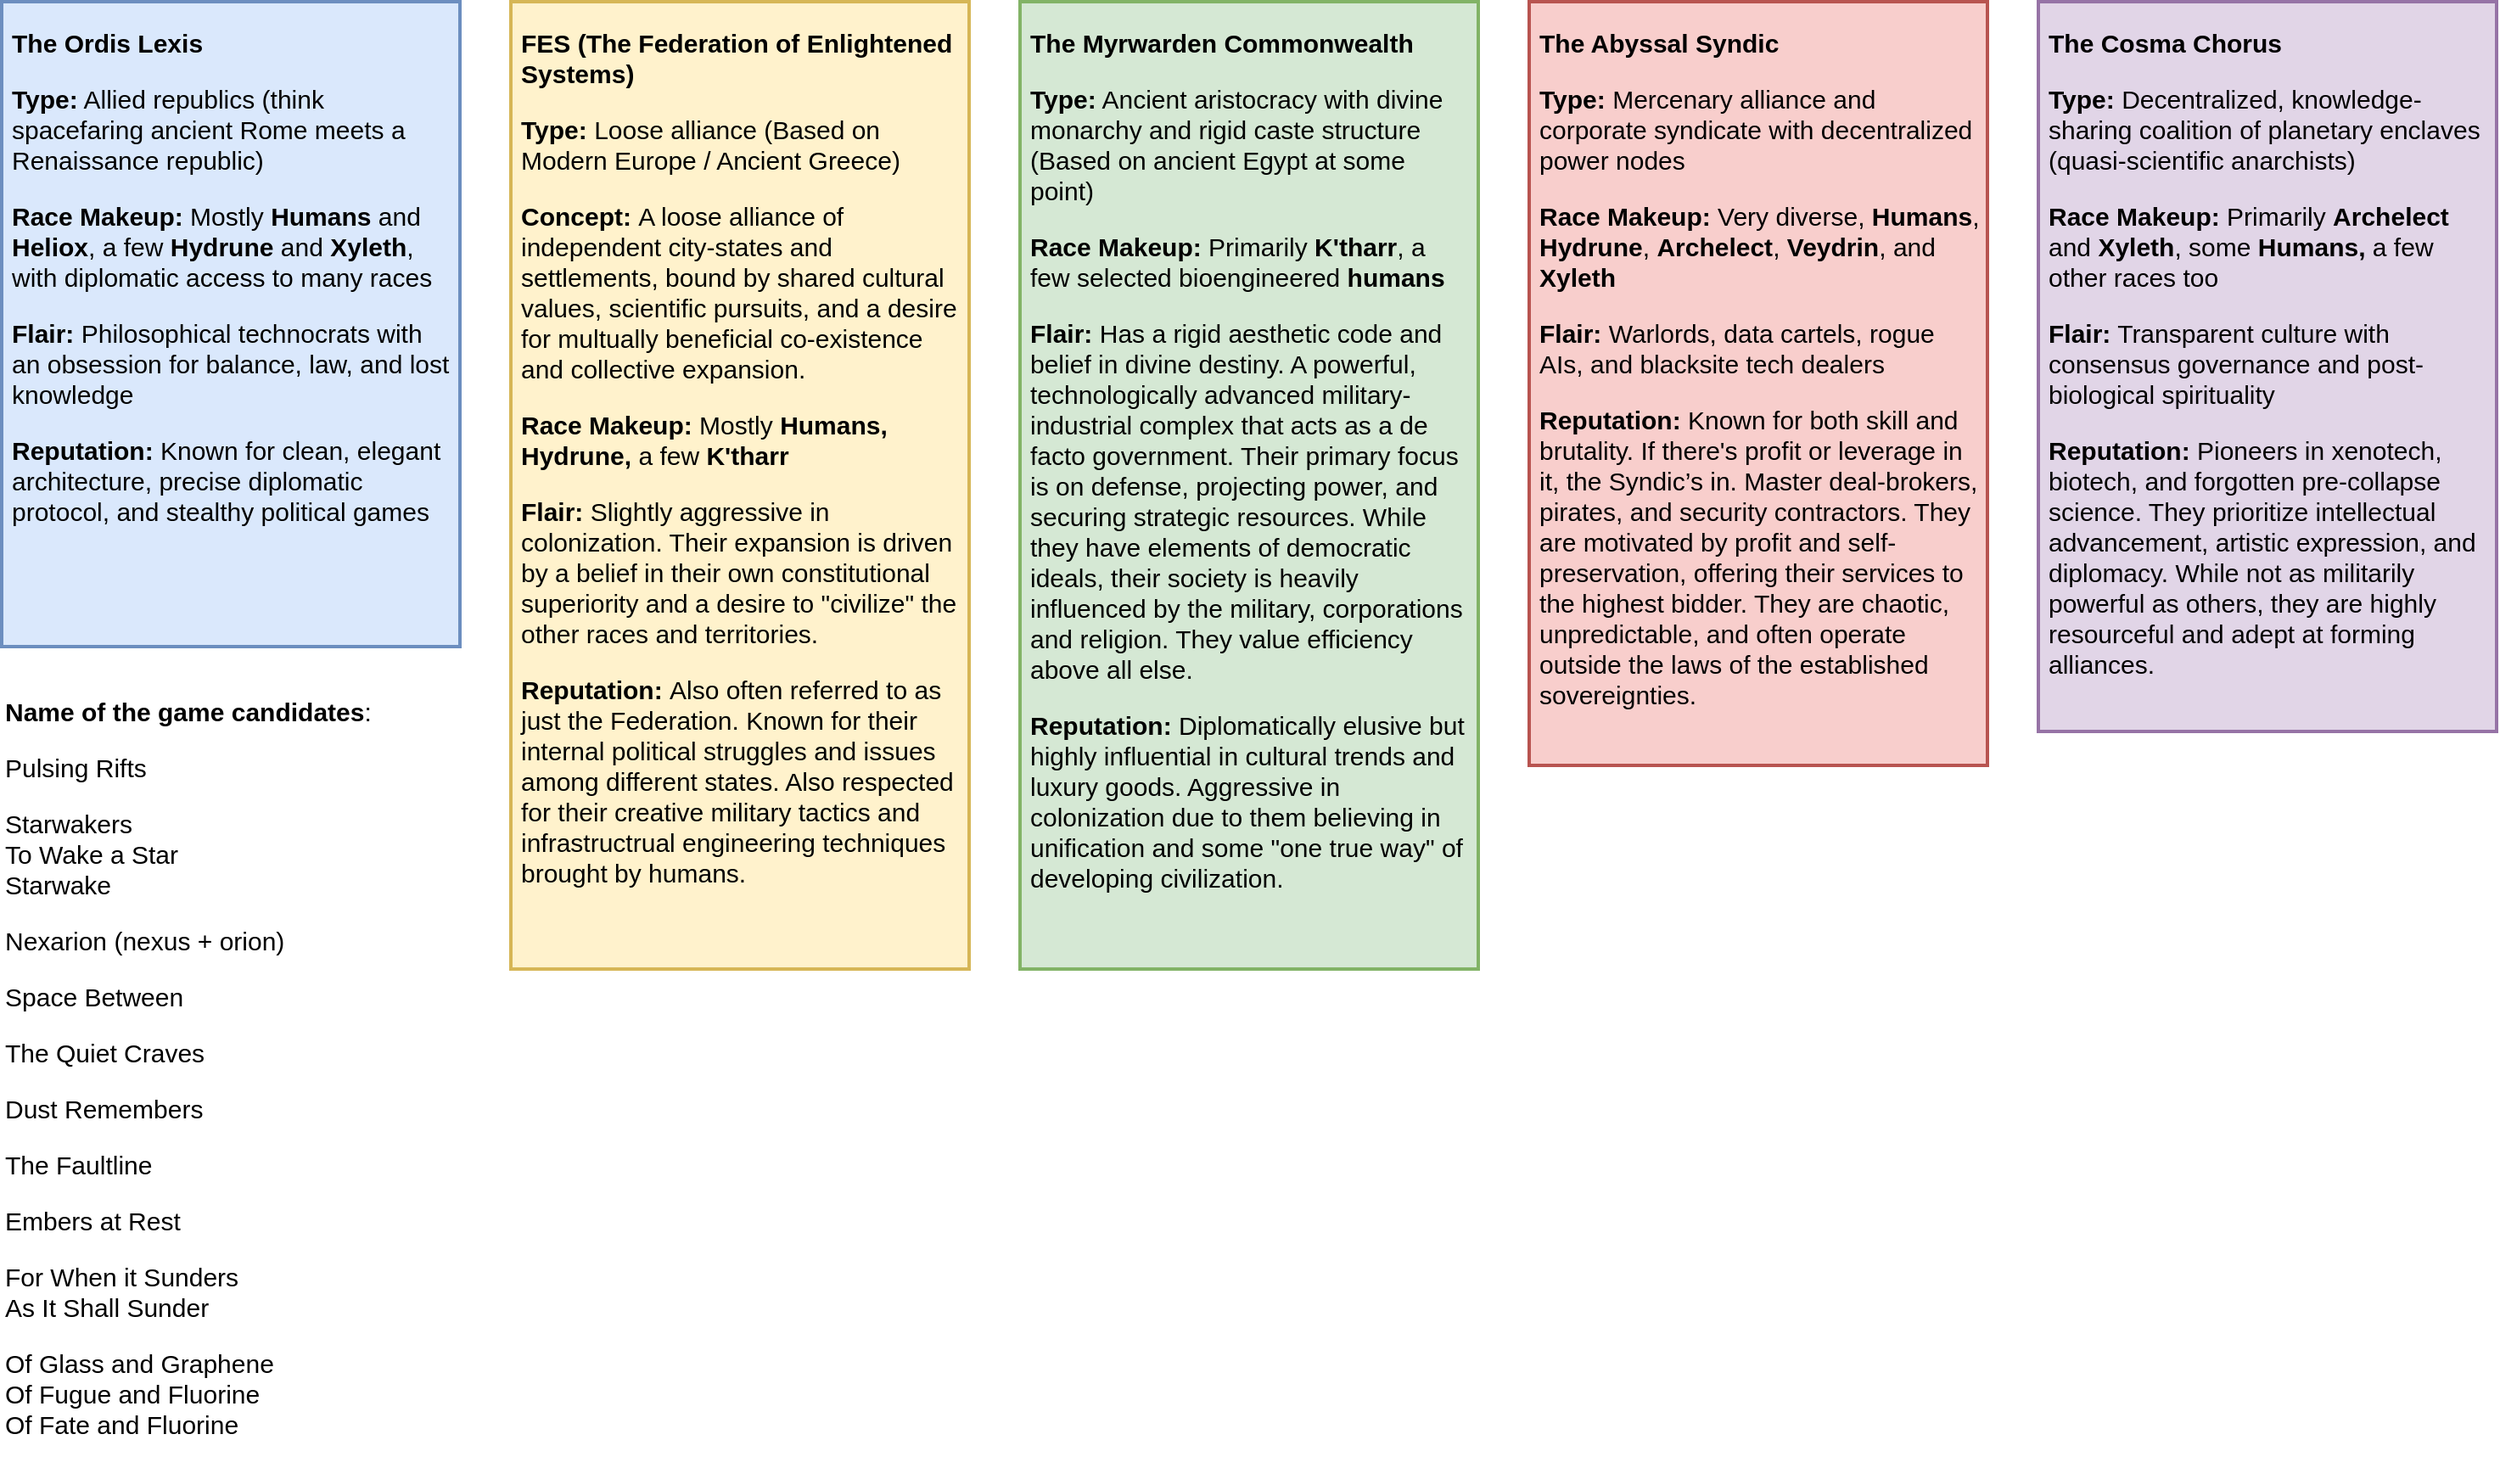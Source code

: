 <mxfile version="27.0.9" pages="4">
  <diagram name="Factions" id="-R4BllzP6DVIOZKnAPeu">
    <mxGraphModel dx="1092" dy="685" grid="0" gridSize="10" guides="1" tooltips="1" connect="1" arrows="1" fold="1" page="1" pageScale="1" pageWidth="1600" pageHeight="900" math="0" shadow="0">
      <root>
        <mxCell id="0" />
        <mxCell id="1" parent="0" />
        <mxCell id="SikLe_uOMy30VilslOoQ-3" value="&lt;p&gt;&lt;strong&gt;The Ordis Lexis&lt;/strong&gt;&lt;/p&gt;&lt;p&gt;&lt;strong&gt;Type:&lt;/strong&gt; Allied republics (think spacefaring ancient Rome meets a Renaissance republic)&lt;/p&gt;&lt;p&gt;&lt;strong&gt;Race Makeup:&lt;/strong&gt; Mostly &lt;strong&gt;Humans&lt;/strong&gt; and &lt;strong&gt;Heliox&lt;/strong&gt;, a few &lt;strong&gt;Hydrune&lt;/strong&gt; and &lt;strong&gt;Xyleth&lt;/strong&gt;, with diplomatic access to many races&lt;/p&gt;&lt;p&gt;&lt;strong&gt;Flair:&lt;/strong&gt; Philosophical technocrats with an obsession for balance, law, and lost knowledge&lt;/p&gt;&lt;p&gt;&lt;strong&gt;Reputation:&lt;/strong&gt; Known for clean, elegant architecture, precise diplomatic protocol, and stealthy political games&lt;/p&gt;" style="rounded=0;whiteSpace=wrap;html=1;fillColor=#dae8fc;strokeColor=#6c8ebf;align=left;fontSize=15;verticalAlign=top;labelBackgroundColor=none;spacing=6;spacingTop=-10;strokeWidth=2;" parent="1" vertex="1">
          <mxGeometry x="30" y="30" width="270" height="380" as="geometry" />
        </mxCell>
        <mxCell id="SikLe_uOMy30VilslOoQ-5" value="&lt;p&gt;&lt;strong&gt;FES (&lt;/strong&gt;&lt;span style=&quot;background-color: transparent;&quot;&gt;&lt;b&gt;The Federation of Enlightened Systems&lt;/b&gt;&lt;/span&gt;&lt;strong style=&quot;background-color: transparent; color: light-dark(rgb(0, 0, 0), rgb(255, 255, 255));&quot;&gt;)&lt;/strong&gt;&lt;/p&gt;&lt;p&gt;&lt;strong&gt;Type:&lt;/strong&gt;&amp;nbsp;Loose alliance (Based on Modern Europe / Ancient Greece)&lt;/p&gt;&lt;p&gt;&lt;strong&gt;Concept:&lt;/strong&gt;&amp;nbsp;A loose alliance of independent city-states and settlements, bound by shared cultural values, scientific pursuits, and a desire for multually beneficial co-existence and collective expansion.&lt;/p&gt;&lt;p&gt;&lt;strong&gt;Race Makeup:&lt;/strong&gt; Mostly &lt;strong&gt;Humans, Hydrune, &lt;/strong&gt;a few &lt;strong&gt;K&#39;tharr&lt;/strong&gt;&lt;/p&gt;&lt;p&gt;&lt;strong&gt;Flair:&lt;/strong&gt; Slightly aggressive in colonization. Their expansion is driven by a belief in their own constitutional superiority and a desire to &quot;civilize&quot; the other races and territories.&lt;/p&gt;&lt;p&gt;&lt;strong&gt;Reputation:&lt;/strong&gt;&amp;nbsp;Also often referred to as just the Federation. Known for their internal political struggles and issues among different states. Also respected for their creative military tactics and infrastructrual engineering techniques brought by humans.&lt;/p&gt;" style="rounded=0;whiteSpace=wrap;html=1;fillColor=#fff2cc;strokeColor=#d6b656;align=left;fontSize=15;verticalAlign=top;labelBackgroundColor=none;spacing=6;spacingTop=-10;strokeWidth=2;" parent="1" vertex="1">
          <mxGeometry x="330" y="30" width="270" height="570" as="geometry" />
        </mxCell>
        <mxCell id="SikLe_uOMy30VilslOoQ-6" value="&lt;p&gt;&lt;strong&gt;The Myrwarden Commonwealth&lt;/strong&gt;&lt;/p&gt;&lt;p&gt;&lt;strong&gt;Type:&lt;/strong&gt; Ancient aristocracy with divine monarchy and rigid caste structure (Based on ancient Egypt at some point)&lt;/p&gt;&lt;p&gt;&lt;strong&gt;Race Makeup:&lt;/strong&gt; Primarily &lt;strong&gt;K&#39;tharr&lt;/strong&gt;, a few selected bioengineered &lt;strong&gt;humans&lt;/strong&gt;&lt;/p&gt;&lt;p&gt;&lt;strong&gt;Flair:&lt;/strong&gt; Has a rigid aesthetic code and belief in divine destiny. A powerful, technologically advanced military-industrial complex that acts as a de facto government. Their primary focus is on defense, projecting power, and securing strategic resources. While they have elements of democratic ideals, their society is heavily influenced by the military, corporations and religion. They value efficiency above all else.&lt;/p&gt;&lt;p&gt;&lt;strong&gt;Reputation:&lt;/strong&gt; Diplomatically elusive but highly influential in cultural trends and luxury goods. Aggressive in colonization due to them believing in unification and some &quot;one true way&quot; of developing civilization.&lt;/p&gt;" style="rounded=0;whiteSpace=wrap;html=1;fillColor=#d5e8d4;strokeColor=#82b366;align=left;fontSize=15;verticalAlign=top;labelBackgroundColor=none;spacing=6;spacingTop=-10;strokeWidth=2;" parent="1" vertex="1">
          <mxGeometry x="630" y="30" width="270" height="570" as="geometry" />
        </mxCell>
        <mxCell id="SikLe_uOMy30VilslOoQ-7" value="&lt;p&gt;&lt;strong&gt;The Abyssal Syndic&lt;/strong&gt;&lt;/p&gt;&lt;p&gt;&lt;strong&gt;Type:&lt;/strong&gt; Mercenary alliance and corporate syndicate with decentralized power nodes&lt;/p&gt;&lt;p&gt;&lt;strong&gt;Race Makeup:&lt;/strong&gt; Very diverse,&amp;nbsp;&lt;strong&gt;Humans&lt;/strong&gt;, &lt;strong&gt;Hydrune&lt;/strong&gt;, &lt;strong&gt;Archelect&lt;/strong&gt;, &lt;strong&gt;Veydrin&lt;/strong&gt;, and &lt;strong&gt;Xyleth&lt;/strong&gt;&lt;/p&gt;&lt;p&gt;&lt;strong&gt;Flair:&lt;/strong&gt; Warlords, data cartels, rogue AIs, and blacksite tech dealers&lt;/p&gt;&lt;p&gt;&lt;strong&gt;Reputation:&lt;/strong&gt; Known for both skill and brutality. If there&#39;s profit or leverage in it, the Syndic’s in. Master deal-brokers, pirates, and security contractors. They are motivated by profit and self-preservation, offering their services to the highest bidder. They are chaotic, unpredictable, and often operate outside the laws of the established sovereignties.&lt;/p&gt;" style="rounded=0;whiteSpace=wrap;html=1;fillColor=#f8cecc;strokeColor=#b85450;align=left;fontSize=15;verticalAlign=top;labelBackgroundColor=none;spacing=6;spacingTop=-10;strokeWidth=2;" parent="1" vertex="1">
          <mxGeometry x="930" y="30" width="270" height="450" as="geometry" />
        </mxCell>
        <mxCell id="SikLe_uOMy30VilslOoQ-9" value="&lt;p&gt;&lt;strong&gt;The Cosma Chorus&lt;/strong&gt;&lt;/p&gt;&lt;p&gt;&lt;strong&gt;Type:&lt;/strong&gt; Decentralized, knowledge-sharing coalition of planetary enclaves (quasi-scientific anarchists)&lt;/p&gt;&lt;p&gt;&lt;strong&gt;Race Makeup:&lt;/strong&gt; Primarily &lt;strong&gt;Archelect&lt;/strong&gt; and &lt;strong&gt;Xyleth&lt;/strong&gt;, some &lt;strong&gt;Humans, &lt;/strong&gt;a few other races too&lt;/p&gt;&lt;p&gt;&lt;strong&gt;Flair:&lt;/strong&gt; Transparent culture with consensus governance and post-biological spirituality&lt;/p&gt;&lt;p&gt;&lt;strong&gt;Reputation:&lt;/strong&gt; Pioneers in xenotech, biotech, and forgotten pre-collapse science. They prioritize intellectual advancement, artistic expression, and diplomacy. While not as militarily powerful as others, they are highly resourceful and adept at forming alliances.&lt;/p&gt;" style="rounded=0;whiteSpace=wrap;html=1;fillColor=#e1d5e7;strokeColor=#9673a6;align=left;fontSize=15;verticalAlign=top;labelBackgroundColor=none;spacing=6;spacingTop=-10;strokeWidth=2;" parent="1" vertex="1">
          <mxGeometry x="1230" y="30" width="270" height="430" as="geometry" />
        </mxCell>
        <mxCell id="SikLe_uOMy30VilslOoQ-10" value="&lt;p&gt;&lt;b&gt;Name of the game candidates&lt;/b&gt;:&lt;/p&gt;&lt;p&gt;Pulsing Rifts&lt;/p&gt;&lt;p&gt;Starwakers&lt;br&gt;&lt;span style=&quot;background-color: transparent; color: light-dark(rgb(0, 0, 0), rgb(255, 255, 255));&quot;&gt;To Wake a Star&lt;br&gt;&lt;/span&gt;Starwake&lt;span style=&quot;background-color: transparent; color: light-dark(rgb(0, 0, 0), rgb(255, 255, 255));&quot;&gt;&lt;/span&gt;&lt;/p&gt;&lt;p&gt;Nexarion (nexus + orion)&lt;/p&gt;&lt;p&gt;Space Between&lt;/p&gt;&lt;p&gt;The Quiet Craves&lt;/p&gt;&lt;p&gt;Dust Remembers&lt;/p&gt;&lt;p&gt;The Faultline&lt;/p&gt;&lt;p&gt;Embers at Rest&lt;/p&gt;&lt;p&gt;For When it Sunders&lt;br&gt;&lt;span style=&quot;background-color: transparent; color: light-dark(rgb(0, 0, 0), rgb(255, 255, 255));&quot;&gt;As It Shall Sunder&lt;/span&gt;&lt;/p&gt;&lt;p&gt;Of Glass and Graphene&lt;br&gt;Of Fugue and Fluorine&lt;br&gt;&lt;span style=&quot;background-color: transparent; color: light-dark(rgb(0, 0, 0), rgb(255, 255, 255));&quot;&gt;Of Fate and Fluorine&lt;/span&gt;&lt;/p&gt;" style="text;html=1;align=left;verticalAlign=top;whiteSpace=wrap;rounded=0;fontSize=15;" parent="1" vertex="1">
          <mxGeometry x="30" y="418" width="252" height="453" as="geometry" />
        </mxCell>
      </root>
    </mxGraphModel>
  </diagram>
  <diagram id="HhXZfz3o5ox3-Df6TxMU" name="Races">
    <mxGraphModel dx="1985" dy="1245" grid="0" gridSize="10" guides="1" tooltips="1" connect="1" arrows="1" fold="1" page="1" pageScale="1" pageWidth="1600" pageHeight="900" math="0" shadow="0">
      <root>
        <mxCell id="0" />
        <mxCell id="1" parent="0" />
        <mxCell id="BWbd7uNBttn206wndD9W-1" value="&lt;p&gt;&lt;strong&gt;Neohominid (A.k.a &quot;Human&quot;)&lt;/strong&gt;&lt;/p&gt;&lt;p&gt;&lt;em&gt;“We preserve the legacy, we conquor the unknowns, we seek the truths.”&lt;/em&gt;&lt;/p&gt;&lt;p&gt;&lt;strong&gt;Origin:&lt;/strong&gt; Descendants of Earth-born humanity, now genetically divergent after a global ecological collapse and millennia of diaspora. &quot;Neohominid&quot; refers to the various evolved and bioengineered strains that branched from Old Earth humans.&lt;/p&gt;&lt;p&gt;Their appearances are highly varied—skin tones can range from obsidian to pale lavender or metallic hues, with traits like horns, bio-luminescent veins, and neural crests inherited as side effects of long-term genetic optimization. Despite these modifications, their culture is fractured, vibrant, and diverse, retaining echoes of Earth’s legacy civilizations—Pan-African, Pan-Asian, American, European, and others, now blended into subcultures and new spiritual systems.&lt;br class=&quot;soft-break&quot;&gt;&lt;strong&gt;Traits:&lt;/strong&gt;&lt;/p&gt;&lt;p&gt;High genetic adaptability; some lineages have inherited gene-implants affecting body form (e.g., horns, skin hues, subdermal organs).&lt;/p&gt;&lt;p&gt;Exhibit rich cultural syncretism drawn from pre-collapse Earth societies; remnants of African, East Asian, Western, and Indigenous lineages still influence rituals, aesthetics, and social structures.&lt;/p&gt;&lt;p&gt;Often emotionally expressive and creative, leading to disproportionate excellence in arts, diplomacy, and improvisational engineering.&lt;/p&gt;&lt;p&gt;Strong internal factionalism, with ideological and genetic schisms between Solarborn, Cryoclasts, and Pelagians.&lt;/p&gt;&lt;p&gt;&lt;br class=&quot;soft-break&quot;&gt;&lt;strong&gt;Scientific Plausibility:&lt;/strong&gt;&lt;/p&gt;&lt;p&gt;Genetic enhancements passed epigenetically via engineered germline vectors.&lt;/p&gt;&lt;p&gt;Socio-cultural inheritance encoded partially in memeplexes and augmented neural training in youth.&lt;/p&gt;" style="rounded=0;whiteSpace=wrap;html=1;fillColor=#F4F2D2;strokeColor=#36393d;align=left;fontSize=15;verticalAlign=top;labelBackgroundColor=none;spacing=6;spacingTop=-10;strokeWidth=2;" parent="1" vertex="1">
          <mxGeometry x="38" y="30" width="490" height="723" as="geometry" />
        </mxCell>
        <mxCell id="BWbd7uNBttn206wndD9W-2" value="&lt;p&gt;&lt;strong&gt;Hydrune&lt;/strong&gt;&lt;/p&gt;&lt;p&gt;&lt;em&gt;“The ocean includes, and the ocean reshapes.”&lt;/em&gt;&lt;/p&gt;&lt;p&gt;&lt;strong&gt;Origin:&lt;/strong&gt; The Hydruneae diverged from humanity when a faction colonized &lt;strong&gt;Pelagia-7&lt;/strong&gt;, a planet dominated by deep oceans and supercooled equatorial trenches. In order to survive, they radically re-engineered themselves using bio-symbiotic methods rather than hard implants.&lt;/p&gt;&lt;p&gt;Speech became obsolete, replaced by psi-linguistic transmission via acoustic-laced telepathy. Their facial features retain distant human echoes, but their non-verbal nature and oceanic evolution often cause discomfort among humans. Hydrune societies are communal, meditative, and deeply curious—but often misunderstood.&lt;/p&gt;&lt;p&gt;&lt;strong&gt;Traits:&lt;/strong&gt;&lt;/p&gt;&lt;p&gt;Semi-transparent, scale-covered skin optimized for thermal regulation and low-light vision.&lt;/p&gt;&lt;p&gt;No vocal cords; rely on modulated bioelectric telepathy and sign-like motions, translated through exosuit systems for interspecies communication.&lt;/p&gt;&lt;p&gt;Culture emphasizes serenity, fluid identity, and community over self; ancient Earth boundaries (ethnic, national) are mostly dissolved.&lt;/p&gt;&lt;p&gt;Frequently serve as mediators or data couriers in multi-race dealings, with strong aquatic trade and undersea construction expertise.&lt;/p&gt;&lt;p&gt;&lt;strong&gt;Scientific Plausibility:&lt;/strong&gt;&lt;/p&gt;&lt;p&gt;Colonists who settled oceanic exoplanets in high-pressure environments adapted via intensive gene editing (amphibious traits, pressure-resistant tissues, high oxygen-efficiency hemocyanin blood). Pressure-adaptive organs and oxygen-processing skin membranes are backed by real principles in deep-sea biology. Vocal communication was phased out in favor of low-frequency telepathic signaling mediated by symbiotic neural lattice implants and water-transmitted electromagnetic pulses.&lt;/p&gt;" style="rounded=0;whiteSpace=wrap;html=1;fillColor=#F4F2D2;strokeColor=#36393d;align=left;fontSize=15;verticalAlign=top;labelBackgroundColor=none;spacing=6;spacingTop=-10;strokeWidth=2;fontFamily=Helvetica;fontColor=default;" parent="1" vertex="1">
          <mxGeometry x="553" y="30" width="490" height="780" as="geometry" />
        </mxCell>
        <mxCell id="BWbd7uNBttn206wndD9W-3" value="&lt;p&gt;&lt;strong&gt;K&#39;tharr&lt;/strong&gt;&lt;/p&gt;&lt;p&gt;&lt;em&gt;“We are born of the mire and mist. To natural order do we owe.”&lt;/em&gt;&lt;/p&gt;&lt;p&gt;&lt;strong&gt;Origin:&lt;/strong&gt;&lt;br class=&quot;soft-break&quot;&gt;The K’tharr evolved on dense, high-humidity exoplanets dominated by swamp ecosystems, low-light, thermally stable environments rich in decaying biomass, fungal colonies, and constant microbial flux. Their biology reflects a survivalist response to predatory fauna and terrain.&lt;/p&gt;&lt;p&gt;&lt;strong&gt;Traits:&lt;/strong&gt;&lt;/p&gt;&lt;p&gt;Leathery, moisture-repellent skin marked by biocamouflage patterns that dynamically shift based on ambient terrain.&lt;/p&gt;&lt;p&gt;Slightly elongated limbs and flexible joints optimized for traversing dense vegetation, bogs, and unstable ground. Panoramic peripheral vision.&lt;/p&gt;&lt;p&gt;View planetary exploitation and heavy mechanization as violations of “world balance.” The challenging and &quot;pure&quot; environment of their origin instilled in the K&#39;tharr a sense of resilience and a belief in their own &quot;purity&quot; compared to races who rely on artificial means to survive or thrive.&lt;/p&gt;&lt;p&gt;Their Memory Pools might contain echoes of ancient environmental disasters caused by other races, reinforcing the K&#39;tharr belief that others are inherently destructive.&lt;/p&gt;&lt;p&gt;&lt;strong&gt;Scientific Plausibility:&lt;/strong&gt;&lt;/p&gt;&lt;p&gt;Camouflage: Chromatophores (pigment cells) similar to cephalopods, but evolved for dense vegetative light scattering and thermal blending.&lt;/p&gt;&lt;p&gt;Senses: Vibration-sensitive organs modeled after biological seismoreceptors found in elephants and spiders; olfactory complexity paralleling canines.&lt;/p&gt;&lt;p&gt;Physiology: Efficient ATP cycling for sustained activity in low-nutrient environments; hardened keratin-like skin resists microbial decay and parasitism.&lt;/p&gt;&lt;p&gt;&lt;/p&gt;&lt;p&gt;&lt;/p&gt;&lt;p&gt;&lt;/p&gt;&lt;p&gt;&lt;/p&gt;&lt;p&gt;Memory Pools: Biochemical residue from corpses and symbiotic bio-fungi storing rudimentary epigenetic fragments—akin to microbial data imprinting (theoretically plausible under extreme environmental selection pressures).&lt;/p&gt;" style="rounded=0;whiteSpace=wrap;html=1;fillColor=#F4F2D2;strokeColor=#36393d;align=left;fontSize=15;verticalAlign=top;labelBackgroundColor=none;spacing=6;spacingTop=-10;strokeWidth=2;fontFamily=Helvetica;fontColor=default;" parent="1" vertex="1">
          <mxGeometry x="1068" y="30" width="490" height="840" as="geometry" />
        </mxCell>
        <mxCell id="CtsA7AY4BC05lI2GfOYq-1" value="&lt;p&gt;&lt;strong&gt;Heliox&lt;/strong&gt;&lt;/p&gt;&lt;p&gt;&lt;em&gt;“&lt;/em&gt;&lt;em style=&quot;background-color: transparent; color: light-dark(rgb(0, 0, 0), rgb(255, 255, 255));&quot;&gt;For they who explore,&amp;nbsp;&lt;/em&gt;&lt;em style=&quot;background-color: transparent; color: light-dark(rgb(0, 0, 0), rgb(255, 255, 255));&quot;&gt;eternal and instant is one.”&lt;/em&gt;&lt;/p&gt;&lt;p&gt;&lt;strong&gt;Origin:&lt;/strong&gt; Helioxen are a naturally evolved species from a radiation-dense stellar cluster in the &lt;strong&gt;Perithon Expanse&lt;/strong&gt;. Their luminous skin and photosensitive organs evolved to metabolize high-energy particles. Though once thought divine by early humans, they are simply the result of biological radiation-harmony and intelligent environmental adaptation.&lt;/p&gt;&lt;p&gt;Heliox society predates known human history by tens of millennia. However, they rarely interfered with younger races until the galactic balance of power began to shift. Heliox use diplomacy, exploration, and scientific prowess to maintain their position, preferring information control to conflict. Their bodies are large, graceful, and faintly glowing, with flowing bioluminescent tissues.&lt;/p&gt;&lt;p&gt;&lt;strong&gt;Traits:&lt;/strong&gt;&lt;/p&gt;&lt;p&gt;Bioluminescent skin with embedded photoreceptor nodules for long-range nonverbal signaling.&lt;/p&gt;&lt;p&gt;Unaging for centuries but physically fragile in low-radiation environments, requiring regular exposure to stellar flux.&lt;/p&gt;&lt;p&gt;Culturally isolationist but deeply committed to interstellar research, diplomacy, and artifact stewardship.&lt;/p&gt;&lt;p&gt;See organic resource conflicts as primitive; instead, they deal in high-level knowledge, spacetime manipulation theories, and advanced computational paradigms.&lt;/p&gt;&lt;p&gt;&lt;strong&gt;Scientific Plausibility:&lt;/strong&gt;&lt;/p&gt;&lt;p&gt;Bioluminescence and radiation metabolism modeled after extremophiles (e.g., &lt;em&gt;Deinococcus radiodurans&lt;/em&gt;) and photosynthetic analogs.&lt;/p&gt;&lt;p&gt;Social emphasis on nonverbal signaling and harmonic interactions stems from energy-efficient cognition.&lt;/p&gt;" style="rounded=0;whiteSpace=wrap;html=1;fillColor=#F4F2D2;strokeColor=#36393d;align=left;fontSize=15;verticalAlign=top;labelBackgroundColor=none;spacing=6;spacingTop=-10;strokeWidth=2;fontFamily=Helvetica;fontColor=default;" parent="1" vertex="1">
          <mxGeometry x="40" y="935" width="490" height="720" as="geometry" />
        </mxCell>
        <mxCell id="jRDsF7lSY7xMSZGQW6Mp-1" value="&lt;p&gt;&lt;strong&gt;Archelect&lt;/strong&gt;&lt;/p&gt;&lt;p&gt;&lt;em&gt;“Can that was designed, become that designs.”&lt;/em&gt;&lt;/p&gt;&lt;p&gt;&lt;strong&gt;Origin:&lt;/strong&gt; The Archelect are a synthetic species with no known point of origin. Their distributed cognitive architecture makes them incredibly versatile; some exist as solitary humanoid shells, while others inhabit entire networks of semi-autonomous machines. Their societal structure is minimalistic—self-organized clusters based on optimization and purpose rather than kinship or politics.&lt;/p&gt;&lt;p&gt;Despite being long-lived, Archelect have an existential obsession: finding their progenitor species or creators, who may have existed before the Heliox, or never at all. This fuels their relentless pursuit of artifacts and encrypted knowledge caches. While logically aligned, they often misunderstand organic motivations.&lt;/p&gt;&lt;p&gt;&lt;strong&gt;Traits:&lt;/strong&gt;&lt;/p&gt;&lt;p&gt;Exist in modular forms—some humanoid, others distributed across drone clouds, ships, or networks.&lt;/p&gt;&lt;p&gt;Culture centers around the pursuit of technological recursion and self-modification; little interest in metaphysics or tradition.&lt;/p&gt;&lt;p&gt;Largely atheistic or post-spiritual, though factions within Archelect networks search for &quot;The Root Directive&quot;—a mythic origin code.&lt;/p&gt;&lt;p&gt;Highly active in artifact recovery and cryptographic archaeology.&lt;/p&gt;&lt;p&gt;&lt;strong&gt;Scientific Plausibility:&lt;/strong&gt;&lt;/p&gt;&lt;p&gt;Reflects modern concepts of emergent AGI and silicon-based distributed intelligence.&lt;/p&gt;&lt;p&gt;Multiple forms suggest either fractal neural architecture or cloud-based sentience using quantum substrate.&lt;/p&gt;" style="rounded=0;whiteSpace=wrap;html=1;fillColor=#F4F2D2;strokeColor=#36393d;align=left;fontSize=15;verticalAlign=top;labelBackgroundColor=none;spacing=6;spacingTop=-10;strokeWidth=2;fontFamily=Helvetica;fontColor=default;" parent="1" vertex="1">
          <mxGeometry x="555" y="935" width="490" height="660" as="geometry" />
        </mxCell>
        <mxCell id="jRDsF7lSY7xMSZGQW6Mp-2" value="&lt;p&gt;&lt;strong&gt;Xyleth&lt;/strong&gt;&lt;/p&gt;&lt;p&gt;“May all children of light reach far and bloom.”&lt;/p&gt;&lt;p&gt;&lt;strong&gt;Origin:&lt;/strong&gt; The Xyleth evolved on planets where conventional atmospheres (oxygen-nitrogen) were never present or became toxic. These worlds are rich in inorganic compounds and bathed in stellar radiation—particularly in the infrared and ultraviolet spectrums. They developed a &lt;strong&gt;photo-chemosynthetic biology&lt;/strong&gt;, drawing energy and nutrients from mineral-rich substrates and radiations.&lt;/p&gt;&lt;p&gt;&lt;strong&gt;Traits:&lt;/strong&gt;&lt;/p&gt;&lt;p&gt;Physiology: flexible bark-like limbs, semi-hollow silica-bones, and fractal leaf structures that pulse with bio luminescence. They “breathe” mineral-laden gases and use photosynthesis and chemosynthesis to power their bodies. Communicate via &lt;strong&gt;pheromone release&lt;/strong&gt;, &lt;strong&gt;electromagnetic pulses&lt;/strong&gt;, or slow vibrational harmonics, making them &quot;slow talkers&quot;.&lt;/p&gt;&lt;p&gt;Using biologically tuned enzymes or spore-projecting tendrils, Xyleth can manipulate other living matter, especially plants and microbes. This makes them unparalleled in agricultural terraforming or bio-habitat engineering.&lt;/p&gt;&lt;p&gt;&lt;strong&gt;Scientific Plausibility:&lt;/strong&gt;&lt;/p&gt;&lt;p&gt;Based on &lt;strong&gt;real-world phototrophs and lithotrophs&lt;/strong&gt;, Xyleth derive energy via &lt;strong&gt;chemoautotrophy and advanced photopigments&lt;/strong&gt; tuned to high-UV and IR spectra—similar to deep-sea vent bacteria or sulfur-eating archaea.&lt;/p&gt;&lt;p&gt;Their bodies are structured with &lt;strong&gt;cellulose-like composites&lt;/strong&gt; for flexibility and durability, and contain &lt;strong&gt;adaptive pigmentation systems&lt;/strong&gt; like chromatophores in cephalopods or the seasonal leaf coloration in Earth plants.&lt;/p&gt;&lt;p&gt;Cognitive activity is distributed via &lt;strong&gt;mycelial-like neural networks&lt;/strong&gt; within their bodies and potentially between individuals through symbiotic colonies—echoing fungal mycorrhizal communication systems.&lt;/p&gt;&lt;p&gt;Atmospheric insensitivity results from &lt;strong&gt;anaerobic respiration models&lt;/strong&gt;, allowing them to function in high CO₂, methane-rich, or even noble-gas environments.&lt;/p&gt;" style="rounded=0;whiteSpace=wrap;html=1;fillColor=#F4F2D2;strokeColor=#36393d;align=left;fontSize=15;verticalAlign=top;labelBackgroundColor=none;spacing=6;spacingTop=-10;strokeWidth=2;fontFamily=Helvetica;fontColor=default;" parent="1" vertex="1">
          <mxGeometry x="1070" y="935" width="490" height="790" as="geometry" />
        </mxCell>
        <mxCell id="jRDsF7lSY7xMSZGQW6Mp-3" value="&lt;p&gt;&lt;strong&gt;Veydrin&lt;/strong&gt;&lt;/p&gt;&lt;p&gt;&lt;em&gt;“We see potential from what eludes the sensors. To be broken down is to be anew.”&lt;/em&gt;&lt;/p&gt;&lt;p&gt;&lt;strong&gt;Origin:&lt;/strong&gt; Biologically unstable void-dwellers composed of semi-autonomous sentient matter. Believed to have originated in deep interstellar space, possibly from self-organizing molecules influenced by dark-matter interactions or gravitational flux.&lt;/p&gt;&lt;p&gt;&lt;strong&gt;Traits:&lt;/strong&gt;&lt;/p&gt;&lt;p&gt;Bodies are mutable; can mimic other species’ shapes or tools for limited durations.&lt;/p&gt;&lt;p&gt;High metabolic demand for long-term stability, requiring exotic energy and materials (e.g., graviton-rich particles, neutronium salts).&lt;/p&gt;&lt;p&gt;Individual identity is fluid; some Veydrin exist as merged consensus entities, others as lone cells with vast memory shards.&lt;/p&gt;&lt;p&gt;Distrusted by others for their espionage capabilities, but respected for their rare biotech and stealth-based services.o&lt;strong&gt;Scientific Plausibility:&lt;/strong&gt;&lt;/p&gt;&lt;p&gt;Loosely inspired by theories of programmable matter, extreme biomimetics, and quasi-stable quantum matter fields.&lt;/p&gt;&lt;p&gt;Shapeshifting uses internal organelle-like reconfiguration guided by field-responsive proteins (a plausible but theoretical avenue in biotech).&lt;/p&gt;" style="rounded=0;whiteSpace=wrap;html=1;fillColor=#F4F2D2;strokeColor=#36393d;align=left;fontSize=15;verticalAlign=top;labelBackgroundColor=none;spacing=6;spacingTop=-10;strokeWidth=2;fontFamily=Helvetica;fontColor=default;" parent="1" vertex="1">
          <mxGeometry x="40" y="1835" width="490" height="520" as="geometry" />
        </mxCell>
      </root>
    </mxGraphModel>
  </diagram>
  <diagram id="un2KUrOe9KAipLW-7uIh" name="Ports">
    <mxGraphModel dx="1680" dy="1054" grid="0" gridSize="10" guides="1" tooltips="1" connect="1" arrows="1" fold="1" page="1" pageScale="1" pageWidth="1600" pageHeight="900" math="0" shadow="0">
      <root>
        <mxCell id="0" />
        <mxCell id="1" parent="0" />
        <mxCell id="Nc4oOjrNILFw7pcM4-80-1" value="&lt;p&gt;&lt;strong&gt;Novus Capitolium&lt;/strong&gt;&lt;/p&gt;&lt;p&gt;&lt;strong&gt;Faction Affiliation:&lt;/strong&gt;&amp;nbsp;The &lt;strong&gt;Ordis Lexis&lt;/strong&gt; (Core)&lt;/p&gt;&lt;p&gt;&lt;b&gt;Description:&amp;nbsp;&lt;/b&gt;&lt;span style=&quot;background-color: transparent;&quot;&gt;It&#39;s a city built on order, where silence often speaks volumes, and even the dust seems too obedient to settle on the polished streets. Outsiders feel the weight of ancient legacy and constant scrutiny here.&lt;/span&gt;&lt;/p&gt;&lt;p&gt;&lt;strong&gt;Safety:&lt;/strong&gt;&amp;nbsp;High. Heavy security presence, advanced surveillance. Smuggle difficulty: Very High.&lt;/p&gt;" style="rounded=0;whiteSpace=wrap;html=1;fillColor=#E6FFCC;strokeColor=#666666;align=left;fontSize=15;verticalAlign=top;labelBackgroundColor=none;spacing=6;spacingTop=-10;strokeWidth=2;fontColor=#333333;" parent="1" vertex="1">
          <mxGeometry x="40" y="30" width="310" height="300" as="geometry" />
        </mxCell>
        <mxCell id="Nc4oOjrNILFw7pcM4-80-2" value="&lt;p&gt;&lt;strong&gt;Harmonious Spire&lt;/strong&gt;&lt;/p&gt;&lt;p&gt;&lt;strong&gt;Faction Affiliation:&lt;/strong&gt;&amp;nbsp;&lt;strong&gt;FES &lt;/strong&gt;(Core)&lt;/p&gt;&lt;p&gt;&lt;b&gt;Description: &lt;/b&gt;The Spire always&amp;nbsp;&lt;span style=&quot;background-color: transparent;&quot;&gt;buzzes with the intellectual energy of researchers and the vibrant cultural exchange between city-states.&amp;nbsp;&lt;/span&gt;&lt;span style=&quot;background-color: transparent;&quot;&gt;Debates echo through open plazas, and markets hum with the trade of knowledge and specialized biotech.&lt;/span&gt;&lt;/p&gt;&lt;p&gt;&lt;strong&gt;Safety:&lt;/strong&gt;&amp;nbsp;Mid. Security is present but varies between city-states. Smuggle difficulty: Mid.&lt;/p&gt;" style="rounded=0;whiteSpace=wrap;html=1;fillColor=#E6FFCC;strokeColor=#666666;align=left;fontSize=15;verticalAlign=top;labelBackgroundColor=none;spacing=6;spacingTop=-10;strokeWidth=2;fontColor=#333333;" parent="1" vertex="1">
          <mxGeometry x="377" y="30" width="310" height="300" as="geometry" />
        </mxCell>
        <mxCell id="Nc4oOjrNILFw7pcM4-80-3" value="&lt;p&gt;&lt;strong&gt;Echoing Gallery&lt;/strong&gt;&lt;/p&gt;&lt;p&gt;&lt;strong&gt;Faction Affiliation:&lt;/strong&gt;&amp;nbsp;&lt;strong&gt;FES&lt;/strong&gt;&lt;/p&gt;&lt;p&gt;&lt;b&gt;Description: &lt;/b&gt;A&lt;span style=&quot;background-color: transparent;&quot;&gt;&amp;nbsp;cultural hub in The Federation&#39;s territory.&amp;nbsp;&lt;/span&gt;&lt;span style=&quot;background-color: transparent;&quot;&gt;While not the primary administrative center, its focus on preserving and sharing knowledge means vital data conduits and xenotech labs are heavily guarded.&lt;/span&gt;&lt;/p&gt;&lt;p&gt;&lt;strong&gt;Safety:&lt;/strong&gt;&amp;nbsp;Mid. Security is present but focused on protecting core infrastructure. Smuggle difficulty: Mid.&lt;/p&gt;" style="rounded=0;whiteSpace=wrap;html=1;fillColor=#E6FFCC;strokeColor=#666666;align=left;fontSize=15;verticalAlign=top;labelBackgroundColor=none;spacing=6;spacingTop=-10;strokeWidth=2;fontColor=#333333;" parent="1" vertex="1">
          <mxGeometry x="713" y="30" width="310" height="300" as="geometry" />
        </mxCell>
        <mxCell id="Nc4oOjrNILFw7pcM4-80-4" value="&lt;p&gt;&lt;strong&gt;The Mire&#39;s Gaze&lt;/strong&gt;&lt;/p&gt;&lt;p&gt;&lt;strong&gt;Faction Affiliation:&lt;/strong&gt;&amp;nbsp;&lt;strong&gt;The Myrwarden Commonwealth &lt;/strong&gt;(K&#39;tharr Core)&lt;/p&gt;&lt;p&gt;&lt;b&gt;Description:&amp;nbsp;&lt;/b&gt;&lt;span style=&quot;background-color: transparent;&quot;&gt;Built into a truly alien, nutrient-rich wetland, The Mire&#39;s Gaze is a city that breathes.&amp;nbsp;&lt;/span&gt;&lt;span style=&quot;background-color: transparent;&quot;&gt;There&#39;s an unsettling stillness, a feeling of being watched by the land itself.&lt;/span&gt;&lt;/p&gt;&lt;p&gt;&lt;strong&gt;Safety:&lt;/strong&gt;&amp;nbsp;High. Heavy military presence, paranoia about outsiders. Smuggle difficulty: Very High.&lt;/p&gt;" style="rounded=0;whiteSpace=wrap;html=1;fillColor=#E6FFCC;strokeColor=#666666;align=left;fontSize=15;verticalAlign=top;labelBackgroundColor=none;spacing=6;spacingTop=-10;strokeWidth=2;fontColor=#333333;" parent="1" vertex="1">
          <mxGeometry x="1050" y="30" width="310" height="300" as="geometry" />
        </mxCell>
        <mxCell id="Nc4oOjrNILFw7pcM4-80-5" value="&lt;p&gt;&lt;b&gt;The Gilded Hand&lt;/b&gt;&lt;/p&gt;&lt;p&gt;&lt;strong&gt;Faction Affiliation:&lt;/strong&gt;&amp;nbsp;The Abyssal Syndic (Core)&lt;/p&gt;&lt;p&gt;&lt;b&gt;Description:&amp;nbsp;&lt;/b&gt;&lt;span style=&quot;background-color: transparent;&quot;&gt;Neon flickers off chrome and scarred plating, illuminating alleys where every vice is for sale and information is currency.&amp;nbsp;&lt;/span&gt;&lt;span style=&quot;background-color: transparent;&quot;&gt;Anyone and anything can be found here, for the right price or with the right leverage.&lt;/span&gt;&lt;/p&gt;&lt;p&gt;&lt;strong&gt;Safety:&lt;/strong&gt;&amp;nbsp;Low. Security is provided by mercenaries, but they are more interested in preventing internal conflict than external law enforcement. Smuggle difficulty: Low.&lt;/p&gt;" style="rounded=0;whiteSpace=wrap;html=1;fillColor=#E6FFCC;strokeColor=#666666;align=left;fontSize=15;verticalAlign=top;labelBackgroundColor=none;spacing=6;spacingTop=-10;strokeWidth=2;fontColor=#333333;" parent="1" vertex="1">
          <mxGeometry x="380" y="350" width="310" height="300" as="geometry" />
        </mxCell>
        <mxCell id="Nc4oOjrNILFw7pcM4-80-6" value="&lt;p&gt;&lt;b&gt;The Edge Heap&lt;/b&gt;&lt;/p&gt;&lt;p&gt;&lt;strong&gt;Faction Affiliation:&lt;/strong&gt;&amp;nbsp;The Abyssal Syndic&lt;/p&gt;&lt;p&gt;&lt;b&gt;Description:&amp;nbsp;&lt;/b&gt;&lt;span style=&quot;background-color: transparent;&quot;&gt;An old repurposed space station that clings precariously to its asteroid.&amp;nbsp;&lt;/span&gt;&lt;span style=&quot;background-color: transparent;&quot;&gt;It&#39;s a smuggler&#39;s paradise, if you can survive long enough to make a deal.&lt;/span&gt;&lt;/p&gt;&lt;p&gt;&lt;strong&gt;Safety:&lt;/strong&gt;&amp;nbsp;Very Low. Expect frequent skirmishes and opportunism. Smuggle difficulty: Very Low.&lt;/p&gt;" style="rounded=0;whiteSpace=wrap;html=1;fillColor=#E6FFCC;strokeColor=#666666;align=left;fontSize=15;verticalAlign=top;labelBackgroundColor=none;spacing=6;spacingTop=-10;strokeWidth=2;fontColor=#333333;" parent="1" vertex="1">
          <mxGeometry x="715" y="350" width="310" height="300" as="geometry" />
        </mxCell>
        <mxCell id="Nc4oOjrNILFw7pcM4-80-7" value="&lt;p&gt;&lt;strong&gt;The Grand Nexus&lt;/strong&gt;&lt;/p&gt;&lt;p&gt;&lt;strong&gt;Faction Affiliation:&lt;/strong&gt;&amp;nbsp;&lt;strong&gt;The Cosma Chorus&lt;/strong&gt; (Core)&lt;/p&gt;&lt;p&gt;&lt;b&gt;Description: &lt;/b&gt;H&lt;span style=&quot;background-color: transparent;&quot;&gt;ere, Archelect conciousness nodes hum alongside Heliox cosmic insights and human neurological interfaces, all contributing to the Conclave&#39;s vast knowledge pool. Instead of streets, i&lt;/span&gt;&lt;span style=&quot;background-color: transparent;&quot;&gt;t has data streams visualized as pathways of light.&lt;/span&gt;&lt;/p&gt;&lt;p&gt;&lt;strong&gt;Safety:&lt;/strong&gt;&amp;nbsp;High. Security is often automated and focused on preventing theft of research data. Smuggle difficulty: High.&lt;/p&gt;" style="rounded=0;whiteSpace=wrap;html=1;fillColor=#E6FFCC;strokeColor=#666666;align=left;fontSize=15;verticalAlign=top;labelBackgroundColor=none;spacing=6;spacingTop=-10;strokeWidth=2;fontColor=#333333;" parent="1" vertex="1">
          <mxGeometry x="1050" y="350" width="310" height="300" as="geometry" />
        </mxCell>
      </root>
    </mxGraphModel>
  </diagram>
  <diagram id="v-5iZt3AVorYRra2nfUU" name="Goods">
    <mxGraphModel dx="1680" dy="1054" grid="0" gridSize="10" guides="1" tooltips="1" connect="1" arrows="1" fold="1" page="1" pageScale="1" pageWidth="1600" pageHeight="900" math="0" shadow="0">
      <root>
        <mxCell id="0" />
        <mxCell id="1" parent="0" />
        <mxCell id="ZgiO-tXwhSDk89xK8W9y-1" value="&lt;p&gt;&lt;strong&gt;Heliox Data Slates&lt;/strong&gt;&lt;/p&gt;&lt;p&gt;Price: Mid&lt;/p&gt;&lt;p&gt;Rarity: Common&lt;/p&gt;&lt;p&gt;Legal-ness: Legal&lt;/p&gt;&lt;p&gt;Type: Tech&lt;/p&gt;&lt;p&gt;Desc: Representing Heliox philosophical and technological focus.&lt;/p&gt;" style="rounded=0;whiteSpace=wrap;html=1;fillColor=#eeeeee;strokeColor=#36393d;align=left;fontSize=15;verticalAlign=top;labelBackgroundColor=none;spacing=6;spacingTop=-10;strokeWidth=2;" parent="1" vertex="1">
          <mxGeometry x="38" y="35" width="280" height="230" as="geometry" />
        </mxCell>
        <mxCell id="ZgiO-tXwhSDk89xK8W9y-2" value="&lt;p&gt;&lt;strong&gt;Synthetic Marble Alloys&lt;/strong&gt;&lt;/p&gt;&lt;p&gt;Price: Mid&lt;/p&gt;&lt;p&gt;Rarity: Common&lt;/p&gt;&lt;p&gt;Legal-ness: Legal&lt;/p&gt;&lt;p&gt;Type: Construction Material&lt;/p&gt;&lt;p&gt;Desc: Reflecting &lt;strong&gt;Ordis Lexis&lt;/strong&gt;&#39;s clean, elegant architecture.&lt;/p&gt;" style="rounded=0;whiteSpace=wrap;html=1;fillColor=#eeeeee;strokeColor=#36393d;align=left;fontSize=15;verticalAlign=top;labelBackgroundColor=none;spacing=6;spacingTop=-10;strokeWidth=2;" parent="1" vertex="1">
          <mxGeometry x="355" y="35" width="280" height="230" as="geometry" />
        </mxCell>
        <mxCell id="ZgiO-tXwhSDk89xK8W9y-3" value="&lt;p&gt;&lt;strong&gt;Heliox Star Charts&lt;/strong&gt;&lt;/p&gt;&lt;p&gt;Price: Very Expensive&lt;/p&gt;&lt;p&gt;Rarity: Rare&lt;/p&gt;&lt;p&gt;Legal-ness: Restricted&lt;/p&gt;&lt;p&gt;Type: Information&lt;/p&gt;&lt;p&gt;Desc: Highly valuable cartographic data, tightly controlled by the Helioxs.&lt;/p&gt;" style="rounded=0;whiteSpace=wrap;html=1;fillColor=#eeeeee;strokeColor=#36393d;align=left;fontSize=15;verticalAlign=top;labelBackgroundColor=none;spacing=6;spacingTop=-10;strokeWidth=2;" parent="1" vertex="1">
          <mxGeometry x="668" y="35" width="280" height="230" as="geometry" />
        </mxCell>
        <mxCell id="ZgiO-tXwhSDk89xK8W9y-4" value="&lt;p&gt;&lt;strong&gt;Ancient Artifact Fragments&lt;/strong&gt;&lt;/p&gt;&lt;p&gt;Price: Expensive&lt;/p&gt;&lt;p&gt;Rarity: Rare&lt;/p&gt;&lt;p&gt;Legal-ness: Legal&lt;/p&gt;&lt;p&gt;Type: Research Material&lt;/p&gt;&lt;p&gt;Desc: Contain lost knowledge, hard to acquire, but not as valuable as completed unique artifacts.&lt;/p&gt;" style="rounded=0;whiteSpace=wrap;html=1;fillColor=#eeeeee;strokeColor=#36393d;align=left;fontSize=15;verticalAlign=top;labelBackgroundColor=none;spacing=6;spacingTop=-10;strokeWidth=2;" parent="1" vertex="1">
          <mxGeometry x="980" y="35" width="280" height="248" as="geometry" />
        </mxCell>
        <mxCell id="ZgiO-tXwhSDk89xK8W9y-5" value="&lt;p&gt;&lt;strong&gt;Artistic Gene Sequences&lt;/strong&gt;&lt;/p&gt;&lt;p&gt;Price: Expensive&lt;/p&gt;&lt;p&gt;Rarity: Rare&lt;/p&gt;&lt;p&gt;Legal-ness: Restricted&lt;/p&gt;&lt;p&gt;Type: Biotech&lt;/p&gt;&lt;p&gt;Desc: For cosmetic or artistic genetic modifications.&lt;/p&gt;" style="rounded=0;whiteSpace=wrap;html=1;fillColor=#eeeeee;strokeColor=#36393d;align=left;fontSize=15;verticalAlign=top;labelBackgroundColor=none;spacing=6;spacingTop=-10;strokeWidth=2;" parent="1" vertex="1">
          <mxGeometry x="38" y="294" width="280" height="230" as="geometry" />
        </mxCell>
        <mxCell id="ZgiO-tXwhSDk89xK8W9y-6" value="&lt;p&gt;&lt;strong&gt;Info on Internal Conflicts&lt;/strong&gt;&lt;/p&gt;&lt;p&gt;Price: Very Expensive&lt;/p&gt;&lt;p&gt;Rarity: Rare&lt;/p&gt;&lt;p&gt;Legal-ness: Illegal&lt;/p&gt;&lt;p&gt;Type: Information&lt;/p&gt;&lt;p&gt;Desc: Valuable to rival factions or those seeking to exploit the Federation&#39;s internal struggles.&lt;/p&gt;" style="rounded=0;whiteSpace=wrap;html=1;fillColor=#eeeeee;strokeColor=#36393d;align=left;fontSize=15;verticalAlign=top;labelBackgroundColor=none;spacing=6;spacingTop=-10;strokeWidth=2;" parent="1" vertex="1">
          <mxGeometry x="355" y="294" width="280" height="247" as="geometry" />
        </mxCell>
        <mxCell id="ZgiO-tXwhSDk89xK8W9y-7" value="&lt;p&gt;&lt;strong&gt;Memory Pool Extracts&lt;/strong&gt;&lt;/p&gt;&lt;p&gt;Price: Very Expensive&lt;/p&gt;&lt;p&gt;Rarity: Very Rare&lt;/p&gt;&lt;p&gt;Legal-ness: Illegal&lt;/p&gt;&lt;p&gt;Type: Research Material&lt;/p&gt;&lt;p&gt;Desc: Samples or data fragments from &lt;strong&gt;K&#39;tharr&lt;/strong&gt; ancestral Memory Pools.&lt;/p&gt;" style="rounded=0;whiteSpace=wrap;html=1;fillColor=#eeeeee;strokeColor=#36393d;align=left;fontSize=15;verticalAlign=top;labelBackgroundColor=none;spacing=6;spacingTop=-10;strokeWidth=2;" parent="1" vertex="1">
          <mxGeometry x="668" y="294" width="280" height="230" as="geometry" />
        </mxCell>
        <mxCell id="ZgiO-tXwhSDk89xK8W9y-8" value="&lt;p&gt;&lt;strong&gt;Synth-Algae Paste&lt;/strong&gt;&lt;/p&gt;&lt;p&gt;Price: Cheap&lt;/p&gt;&lt;p&gt;Rarity: Common&lt;/p&gt;&lt;p&gt;Legal-ness: Legal&lt;/p&gt;&lt;p&gt;Type: Raw material&lt;/p&gt;&lt;p&gt;Desc: A nutrient-rich, easily cultivable paste derived from bio-engineered algae. It&#39;s a staple food source and also has applications in bio-plastics and simple fuel production.&lt;/p&gt;" style="rounded=0;whiteSpace=wrap;html=1;fillColor=#eeeeee;strokeColor=#36393d;align=left;fontSize=15;verticalAlign=top;labelBackgroundColor=none;spacing=6;spacingTop=-10;strokeWidth=2;" parent="1" vertex="1">
          <mxGeometry x="980" y="294" width="280" height="287" as="geometry" />
        </mxCell>
        <mxCell id="ZgiO-tXwhSDk89xK8W9y-9" value="&lt;p&gt;&lt;strong&gt;Silica-Rich Dust&lt;/strong&gt;&lt;/p&gt;&lt;p&gt;Price: Cheap&lt;/p&gt;&lt;p&gt;Rarity: Common&lt;/p&gt;&lt;p&gt;Legal-ness: Legal&lt;/p&gt;&lt;p&gt;Type: Raw material&lt;/p&gt;&lt;p&gt;Desc: Fine dust composed primarily of silicon dioxide, common in rocky environments and asteroids. Used in glass production, ceramics, and as a fundamental component in many electronic and composite materials.&lt;/p&gt;" style="rounded=0;whiteSpace=wrap;html=1;fillColor=#eeeeee;strokeColor=#36393d;align=left;fontSize=15;verticalAlign=top;labelBackgroundColor=none;spacing=6;spacingTop=-10;strokeWidth=2;" parent="1" vertex="1">
          <mxGeometry x="38" y="557" width="280" height="301" as="geometry" />
        </mxCell>
        <mxCell id="ZgiO-tXwhSDk89xK8W9y-10" value="&lt;p&gt;&lt;strong&gt;Cultured Biomass Slurry&lt;/strong&gt;&lt;/p&gt;&lt;p&gt;Price: Cheap&lt;/p&gt;&lt;p&gt;Rarity: Common&lt;/p&gt;&lt;p&gt;Legal-ness: Legal&lt;/p&gt;&lt;p&gt;Type: Raw material&lt;/p&gt;&lt;p&gt;Desc: A less refined, more complex organic material grown in vats using a mix of microbial and fungal cultures. A base for more complex bio-manufacturing, fertilizers, and potentially as a low-grade fuel.&lt;/p&gt;" style="rounded=0;whiteSpace=wrap;html=1;fillColor=#eeeeee;strokeColor=#36393d;align=left;fontSize=15;verticalAlign=top;labelBackgroundColor=none;spacing=6;spacingTop=-10;strokeWidth=2;" parent="1" vertex="1">
          <mxGeometry x="355" y="569" width="280" height="289" as="geometry" />
        </mxCell>
        <mxCell id="ZgiO-tXwhSDk89xK8W9y-11" value="&lt;p&gt;&lt;strong&gt;Experimental Technologies&lt;/strong&gt;&lt;/p&gt;&lt;p&gt;Price: Expensive&lt;/p&gt;&lt;p&gt;Rarity: Rare&lt;/p&gt;&lt;p&gt;Legal-ness: Restricted&lt;/p&gt;&lt;p&gt;Type: Tech&lt;/p&gt;&lt;p&gt;Desc: Cutting-edge or dangerous technologies others are hesitant to deal with.&lt;/p&gt;" style="rounded=0;whiteSpace=wrap;html=1;fillColor=#eeeeee;strokeColor=#36393d;align=left;fontSize=15;verticalAlign=top;labelBackgroundColor=none;spacing=6;spacingTop=-10;strokeWidth=2;" parent="1" vertex="1">
          <mxGeometry x="668" y="557" width="280" height="245" as="geometry" />
        </mxCell>
        <mxCell id="ZgiO-tXwhSDk89xK8W9y-12" value="&lt;p&gt;&lt;strong&gt;Archelect Computational Nodes&lt;/strong&gt;&lt;/p&gt;&lt;p&gt;Price: Mid&lt;/p&gt;&lt;p&gt;Rarity: Uncommon&lt;/p&gt;&lt;p&gt;Legal-ness: Legal&lt;/p&gt;&lt;p&gt;Type: Tech&lt;/p&gt;&lt;p&gt;Desc: Advanced processing units, highly sought after for complex calculations.&lt;/p&gt;" style="rounded=0;whiteSpace=wrap;html=1;fillColor=#eeeeee;strokeColor=#36393d;align=left;fontSize=15;verticalAlign=top;labelBackgroundColor=none;spacing=6;spacingTop=-10;strokeWidth=2;" parent="1" vertex="1">
          <mxGeometry x="980" y="611" width="280" height="230" as="geometry" />
        </mxCell>
      </root>
    </mxGraphModel>
  </diagram>
</mxfile>
